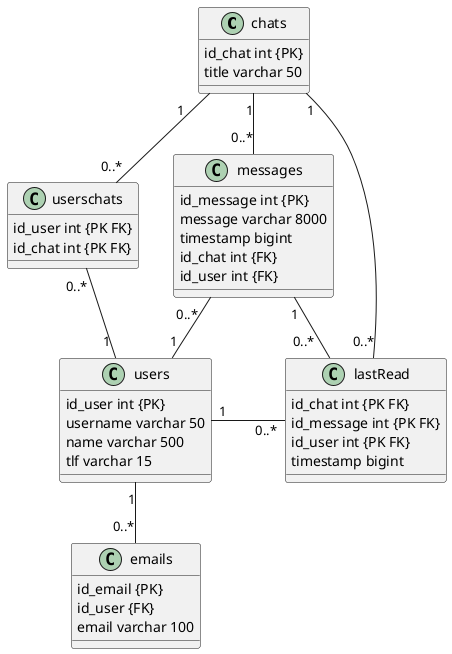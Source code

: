 @startuml
'https://plantuml.com/class-diagram

chats "1     " -- "0..*" userschats
chats "1" -- "0..*" messages
chats "1" --- "0..*" lastRead

userschats "0..*" -- "1 " users

messages "0..*  " -- "1" users
messages "1" -- "0..*   " lastRead

users "1" - "0..*" lastRead : "           "
users "1" -- "0..*" emails

class chats{
    id_chat int {PK}
    title varchar 50
}

class userschats{
    id_user int {PK FK}
    id_chat int {PK FK}
}

class messages {
    id_message int {PK}
    message varchar 8000
    timestamp bigint
    id_chat int {FK}
    id_user int {FK}

}

class lastRead{
    id_chat int {PK FK}
    id_message int {PK FK}
    id_user int {PK FK}
    timestamp bigint
}

class users {
    id_user int {PK}
    username varchar 50
    name varchar 500
    tlf varchar 15
}

class emails {
    id_email {PK}
    id_user {FK}
    email varchar 100
}

@enduml